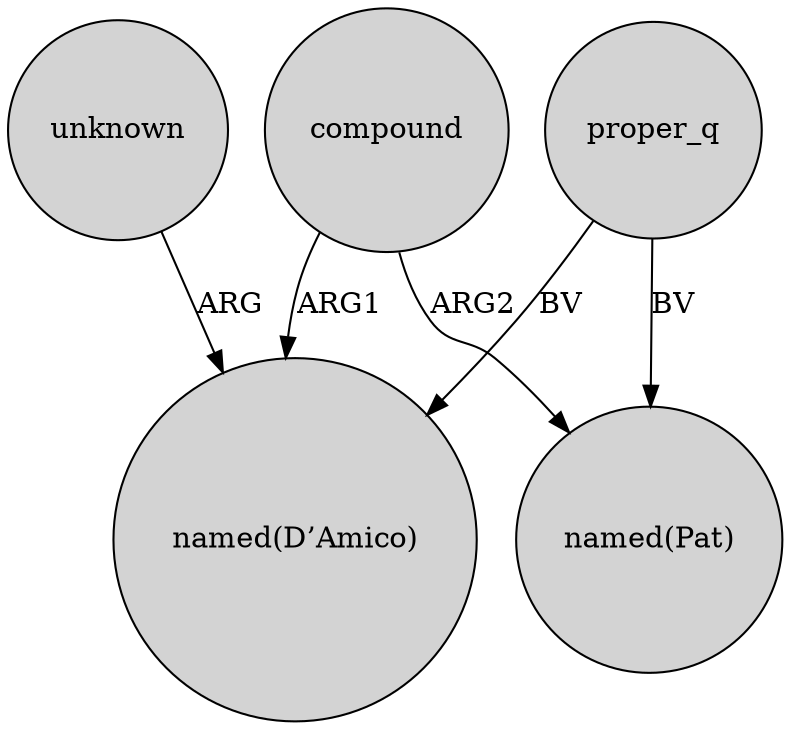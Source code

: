 digraph {
	node [shape=circle style=filled]
	proper_q -> "named(Pat)" [label=BV]
	proper_q -> "named(D’Amico)" [label=BV]
	unknown -> "named(D’Amico)" [label=ARG]
	compound -> "named(Pat)" [label=ARG2]
	compound -> "named(D’Amico)" [label=ARG1]
}
